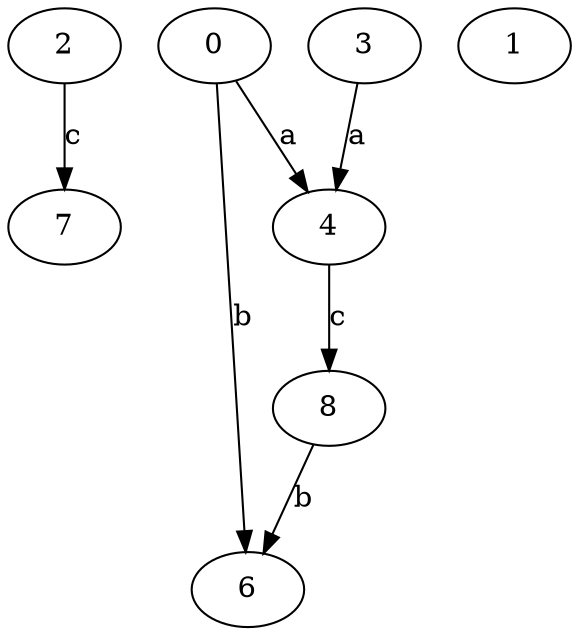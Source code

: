 strict digraph  {
2;
0;
3;
1;
4;
6;
7;
8;
2 -> 7  [label=c];
0 -> 4  [label=a];
0 -> 6  [label=b];
3 -> 4  [label=a];
4 -> 8  [label=c];
8 -> 6  [label=b];
}
